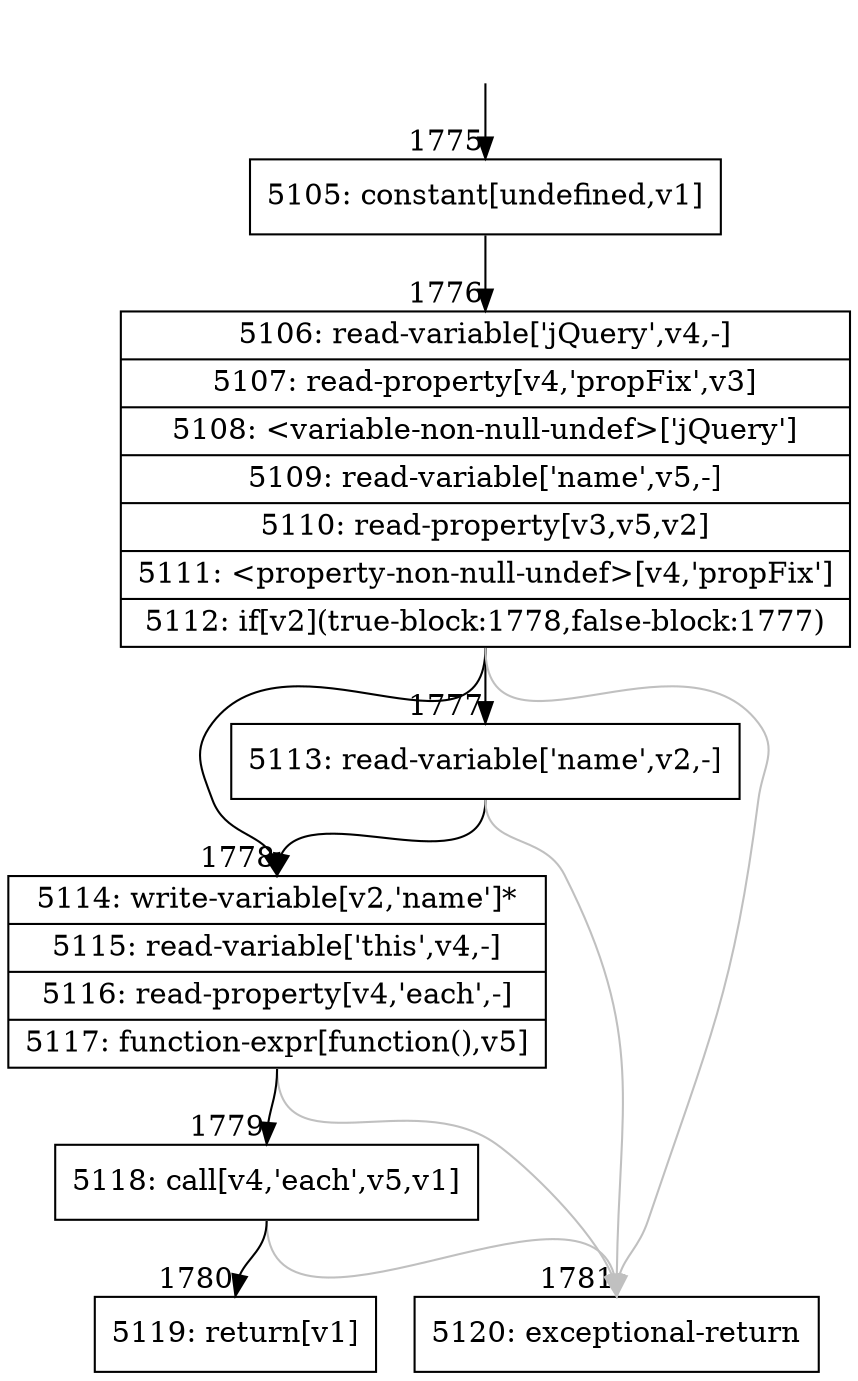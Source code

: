 digraph {
rankdir="TD"
BB_entry127[shape=none,label=""];
BB_entry127 -> BB1775 [tailport=s, headport=n, headlabel="    1775"]
BB1775 [shape=record label="{5105: constant[undefined,v1]}" ] 
BB1775 -> BB1776 [tailport=s, headport=n, headlabel="      1776"]
BB1776 [shape=record label="{5106: read-variable['jQuery',v4,-]|5107: read-property[v4,'propFix',v3]|5108: \<variable-non-null-undef\>['jQuery']|5109: read-variable['name',v5,-]|5110: read-property[v3,v5,v2]|5111: \<property-non-null-undef\>[v4,'propFix']|5112: if[v2](true-block:1778,false-block:1777)}" ] 
BB1776 -> BB1778 [tailport=s, headport=n, headlabel="      1778"]
BB1776 -> BB1777 [tailport=s, headport=n, headlabel="      1777"]
BB1776 -> BB1781 [tailport=s, headport=n, color=gray, headlabel="      1781"]
BB1777 [shape=record label="{5113: read-variable['name',v2,-]}" ] 
BB1777 -> BB1778 [tailport=s, headport=n]
BB1777 -> BB1781 [tailport=s, headport=n, color=gray]
BB1778 [shape=record label="{5114: write-variable[v2,'name']*|5115: read-variable['this',v4,-]|5116: read-property[v4,'each',-]|5117: function-expr[function(),v5]}" ] 
BB1778 -> BB1779 [tailport=s, headport=n, headlabel="      1779"]
BB1778 -> BB1781 [tailport=s, headport=n, color=gray]
BB1779 [shape=record label="{5118: call[v4,'each',v5,v1]}" ] 
BB1779 -> BB1780 [tailport=s, headport=n, headlabel="      1780"]
BB1779 -> BB1781 [tailport=s, headport=n, color=gray]
BB1780 [shape=record label="{5119: return[v1]}" ] 
BB1781 [shape=record label="{5120: exceptional-return}" ] 
}
